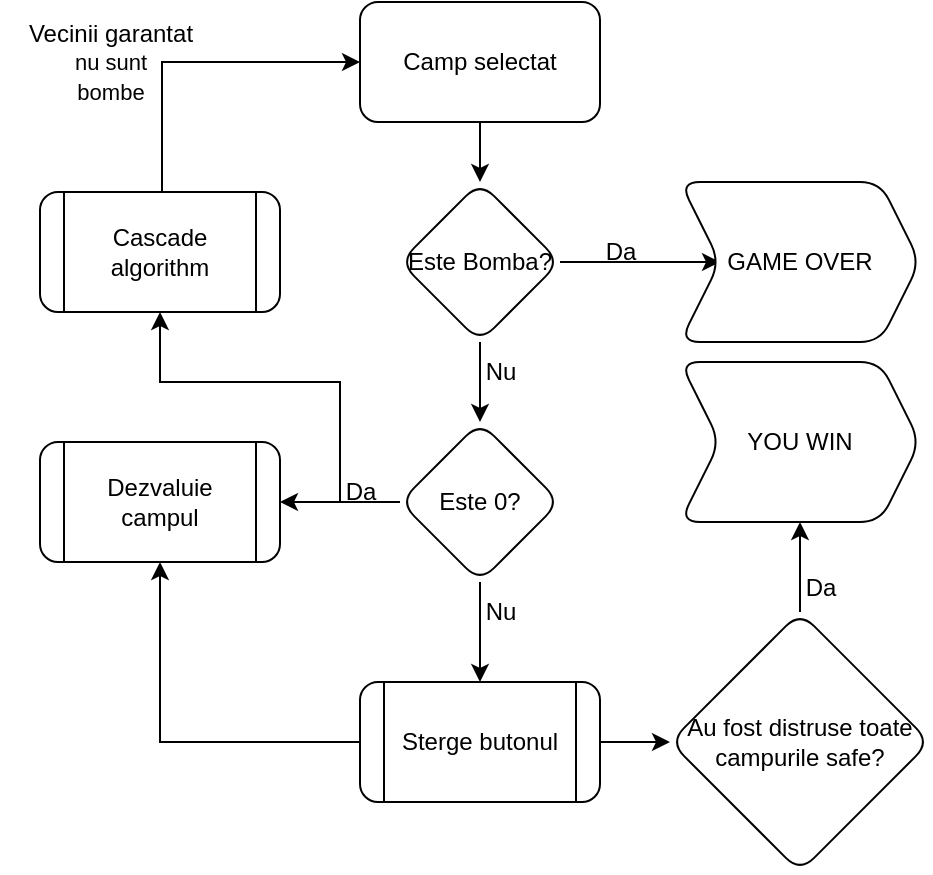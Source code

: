 <mxfile version="22.1.17" type="device">
  <diagram id="C5RBs43oDa-KdzZeNtuy" name="Page-1">
    <mxGraphModel dx="835" dy="474" grid="1" gridSize="10" guides="1" tooltips="1" connect="1" arrows="1" fold="1" page="1" pageScale="1" pageWidth="827" pageHeight="1169" math="0" shadow="0">
      <root>
        <mxCell id="WIyWlLk6GJQsqaUBKTNV-0" />
        <mxCell id="WIyWlLk6GJQsqaUBKTNV-1" parent="WIyWlLk6GJQsqaUBKTNV-0" />
        <mxCell id="JiRuqwOizWQbmNrBFK9y-2" value="" style="edgeStyle=orthogonalEdgeStyle;rounded=0;orthogonalLoop=1;jettySize=auto;html=1;" edge="1" parent="WIyWlLk6GJQsqaUBKTNV-1" source="JiRuqwOizWQbmNrBFK9y-0" target="JiRuqwOizWQbmNrBFK9y-1">
          <mxGeometry relative="1" as="geometry" />
        </mxCell>
        <mxCell id="JiRuqwOizWQbmNrBFK9y-0" value="Camp selectat" style="rounded=1;whiteSpace=wrap;html=1;" vertex="1" parent="WIyWlLk6GJQsqaUBKTNV-1">
          <mxGeometry x="230" y="120" width="120" height="60" as="geometry" />
        </mxCell>
        <mxCell id="JiRuqwOizWQbmNrBFK9y-4" value="" style="edgeStyle=orthogonalEdgeStyle;rounded=0;orthogonalLoop=1;jettySize=auto;html=1;fontStyle=0" edge="1" parent="WIyWlLk6GJQsqaUBKTNV-1" source="JiRuqwOizWQbmNrBFK9y-1" target="JiRuqwOizWQbmNrBFK9y-3">
          <mxGeometry relative="1" as="geometry" />
        </mxCell>
        <mxCell id="JiRuqwOizWQbmNrBFK9y-7" value="" style="edgeStyle=orthogonalEdgeStyle;rounded=0;orthogonalLoop=1;jettySize=auto;html=1;" edge="1" parent="WIyWlLk6GJQsqaUBKTNV-1" source="JiRuqwOizWQbmNrBFK9y-1" target="JiRuqwOizWQbmNrBFK9y-6">
          <mxGeometry relative="1" as="geometry" />
        </mxCell>
        <mxCell id="JiRuqwOizWQbmNrBFK9y-1" value="Este Bomba?" style="rhombus;whiteSpace=wrap;html=1;rounded=1;" vertex="1" parent="WIyWlLk6GJQsqaUBKTNV-1">
          <mxGeometry x="250" y="210" width="80" height="80" as="geometry" />
        </mxCell>
        <mxCell id="JiRuqwOizWQbmNrBFK9y-3" value="GAME OVER" style="shape=step;perimeter=stepPerimeter;whiteSpace=wrap;html=1;fixedSize=1;rounded=1;" vertex="1" parent="WIyWlLk6GJQsqaUBKTNV-1">
          <mxGeometry x="390" y="210" width="120" height="80" as="geometry" />
        </mxCell>
        <mxCell id="JiRuqwOizWQbmNrBFK9y-5" value="Da" style="text;html=1;align=center;verticalAlign=middle;resizable=0;points=[];autosize=1;strokeColor=none;fillColor=none;" vertex="1" parent="WIyWlLk6GJQsqaUBKTNV-1">
          <mxGeometry x="340" y="230" width="40" height="30" as="geometry" />
        </mxCell>
        <mxCell id="JiRuqwOizWQbmNrBFK9y-9" value="" style="edgeStyle=orthogonalEdgeStyle;rounded=0;orthogonalLoop=1;jettySize=auto;html=1;exitX=0;exitY=0.5;exitDx=0;exitDy=0;entryX=1;entryY=0.5;entryDx=0;entryDy=0;" edge="1" parent="WIyWlLk6GJQsqaUBKTNV-1" source="JiRuqwOizWQbmNrBFK9y-6" target="JiRuqwOizWQbmNrBFK9y-21">
          <mxGeometry relative="1" as="geometry">
            <mxPoint x="330.0" y="369.66" as="sourcePoint" />
            <mxPoint x="200" y="370" as="targetPoint" />
            <Array as="points" />
          </mxGeometry>
        </mxCell>
        <mxCell id="JiRuqwOizWQbmNrBFK9y-15" value="" style="edgeStyle=orthogonalEdgeStyle;rounded=0;orthogonalLoop=1;jettySize=auto;html=1;" edge="1" parent="WIyWlLk6GJQsqaUBKTNV-1" source="JiRuqwOizWQbmNrBFK9y-6" target="JiRuqwOizWQbmNrBFK9y-14">
          <mxGeometry relative="1" as="geometry" />
        </mxCell>
        <mxCell id="JiRuqwOizWQbmNrBFK9y-6" value="Este 0?" style="rhombus;whiteSpace=wrap;html=1;rounded=1;" vertex="1" parent="WIyWlLk6GJQsqaUBKTNV-1">
          <mxGeometry x="250" y="330" width="80" height="80" as="geometry" />
        </mxCell>
        <mxCell id="JiRuqwOizWQbmNrBFK9y-11" style="edgeStyle=orthogonalEdgeStyle;rounded=0;orthogonalLoop=1;jettySize=auto;html=1;entryX=0;entryY=0.5;entryDx=0;entryDy=0;" edge="1" parent="WIyWlLk6GJQsqaUBKTNV-1" source="JiRuqwOizWQbmNrBFK9y-8" target="JiRuqwOizWQbmNrBFK9y-0">
          <mxGeometry relative="1" as="geometry">
            <mxPoint x="90.0" y="390.0" as="sourcePoint" />
            <mxPoint x="130" y="120" as="targetPoint" />
            <Array as="points">
              <mxPoint x="131" y="150" />
            </Array>
          </mxGeometry>
        </mxCell>
        <mxCell id="JiRuqwOizWQbmNrBFK9y-10" value="Da" style="text;html=1;align=center;verticalAlign=middle;resizable=0;points=[];autosize=1;strokeColor=none;fillColor=none;" vertex="1" parent="WIyWlLk6GJQsqaUBKTNV-1">
          <mxGeometry x="210" y="350" width="40" height="30" as="geometry" />
        </mxCell>
        <mxCell id="JiRuqwOizWQbmNrBFK9y-13" value="Nu" style="text;html=1;align=center;verticalAlign=middle;resizable=0;points=[];autosize=1;strokeColor=none;fillColor=none;" vertex="1" parent="WIyWlLk6GJQsqaUBKTNV-1">
          <mxGeometry x="280" y="290" width="40" height="30" as="geometry" />
        </mxCell>
        <mxCell id="JiRuqwOizWQbmNrBFK9y-27" style="edgeStyle=orthogonalEdgeStyle;rounded=0;orthogonalLoop=1;jettySize=auto;html=1;exitX=0;exitY=0.5;exitDx=0;exitDy=0;entryX=0.5;entryY=1;entryDx=0;entryDy=0;" edge="1" parent="WIyWlLk6GJQsqaUBKTNV-1" source="JiRuqwOizWQbmNrBFK9y-14" target="JiRuqwOizWQbmNrBFK9y-21">
          <mxGeometry relative="1" as="geometry" />
        </mxCell>
        <mxCell id="JiRuqwOizWQbmNrBFK9y-30" style="edgeStyle=orthogonalEdgeStyle;rounded=0;orthogonalLoop=1;jettySize=auto;html=1;exitX=1;exitY=0.5;exitDx=0;exitDy=0;entryX=0;entryY=0.5;entryDx=0;entryDy=0;" edge="1" parent="WIyWlLk6GJQsqaUBKTNV-1" source="JiRuqwOizWQbmNrBFK9y-14" target="JiRuqwOizWQbmNrBFK9y-29">
          <mxGeometry relative="1" as="geometry" />
        </mxCell>
        <mxCell id="JiRuqwOizWQbmNrBFK9y-14" value="Sterge butonul" style="shape=process;whiteSpace=wrap;html=1;backgroundOutline=1;rounded=1;" vertex="1" parent="WIyWlLk6GJQsqaUBKTNV-1">
          <mxGeometry x="230" y="460" width="120" height="60" as="geometry" />
        </mxCell>
        <mxCell id="JiRuqwOizWQbmNrBFK9y-16" value="Nu" style="text;html=1;align=center;verticalAlign=middle;resizable=0;points=[];autosize=1;strokeColor=none;fillColor=none;" vertex="1" parent="WIyWlLk6GJQsqaUBKTNV-1">
          <mxGeometry x="280" y="410" width="40" height="30" as="geometry" />
        </mxCell>
        <mxCell id="JiRuqwOizWQbmNrBFK9y-8" value="Cascade algorithm" style="shape=process;whiteSpace=wrap;html=1;backgroundOutline=1;rounded=1;" vertex="1" parent="WIyWlLk6GJQsqaUBKTNV-1">
          <mxGeometry x="70" y="215" width="120" height="60" as="geometry" />
        </mxCell>
        <mxCell id="JiRuqwOizWQbmNrBFK9y-19" value="Vecinii&amp;nbsp;garantat&lt;br style=&quot;border-color: var(--border-color); font-size: 11px;&quot;&gt;&lt;span style=&quot;font-size: 11px; background-color: rgb(255, 255, 255);&quot;&gt;nu sunt&lt;/span&gt;&lt;br style=&quot;border-color: var(--border-color); font-size: 11px;&quot;&gt;&lt;span style=&quot;font-size: 11px; background-color: rgb(255, 255, 255);&quot;&gt;bombe&lt;/span&gt;" style="text;html=1;align=center;verticalAlign=middle;resizable=0;points=[];autosize=1;strokeColor=none;fillColor=none;" vertex="1" parent="WIyWlLk6GJQsqaUBKTNV-1">
          <mxGeometry x="50" y="120" width="110" height="60" as="geometry" />
        </mxCell>
        <mxCell id="JiRuqwOizWQbmNrBFK9y-21" value="Dezvaluie campul" style="shape=process;whiteSpace=wrap;html=1;backgroundOutline=1;rounded=1;" vertex="1" parent="WIyWlLk6GJQsqaUBKTNV-1">
          <mxGeometry x="70" y="340" width="120" height="60" as="geometry" />
        </mxCell>
        <mxCell id="JiRuqwOizWQbmNrBFK9y-25" value="" style="edgeStyle=none;orthogonalLoop=1;jettySize=auto;html=1;rounded=0;entryX=0.5;entryY=1;entryDx=0;entryDy=0;" edge="1" parent="WIyWlLk6GJQsqaUBKTNV-1" target="JiRuqwOizWQbmNrBFK9y-8">
          <mxGeometry width="100" relative="1" as="geometry">
            <mxPoint x="220" y="370" as="sourcePoint" />
            <mxPoint x="260" y="340" as="targetPoint" />
            <Array as="points">
              <mxPoint x="220" y="310" />
              <mxPoint x="130" y="310" />
            </Array>
          </mxGeometry>
        </mxCell>
        <mxCell id="JiRuqwOizWQbmNrBFK9y-32" style="edgeStyle=orthogonalEdgeStyle;rounded=0;orthogonalLoop=1;jettySize=auto;html=1;exitX=0.5;exitY=0;exitDx=0;exitDy=0;entryX=0.5;entryY=1;entryDx=0;entryDy=0;" edge="1" parent="WIyWlLk6GJQsqaUBKTNV-1" source="JiRuqwOizWQbmNrBFK9y-29" target="JiRuqwOizWQbmNrBFK9y-31">
          <mxGeometry relative="1" as="geometry" />
        </mxCell>
        <mxCell id="JiRuqwOizWQbmNrBFK9y-29" value="Au fost distruse toate&lt;br&gt;campurile safe?" style="rhombus;whiteSpace=wrap;html=1;rounded=1;" vertex="1" parent="WIyWlLk6GJQsqaUBKTNV-1">
          <mxGeometry x="385" y="425" width="130" height="130" as="geometry" />
        </mxCell>
        <mxCell id="JiRuqwOizWQbmNrBFK9y-31" value="YOU WIN" style="shape=step;perimeter=stepPerimeter;whiteSpace=wrap;html=1;fixedSize=1;rounded=1;" vertex="1" parent="WIyWlLk6GJQsqaUBKTNV-1">
          <mxGeometry x="390" y="300" width="120" height="80" as="geometry" />
        </mxCell>
        <mxCell id="JiRuqwOizWQbmNrBFK9y-33" value="Da" style="text;html=1;align=center;verticalAlign=middle;resizable=0;points=[];autosize=1;strokeColor=none;fillColor=none;" vertex="1" parent="WIyWlLk6GJQsqaUBKTNV-1">
          <mxGeometry x="440" y="398" width="40" height="30" as="geometry" />
        </mxCell>
      </root>
    </mxGraphModel>
  </diagram>
</mxfile>
